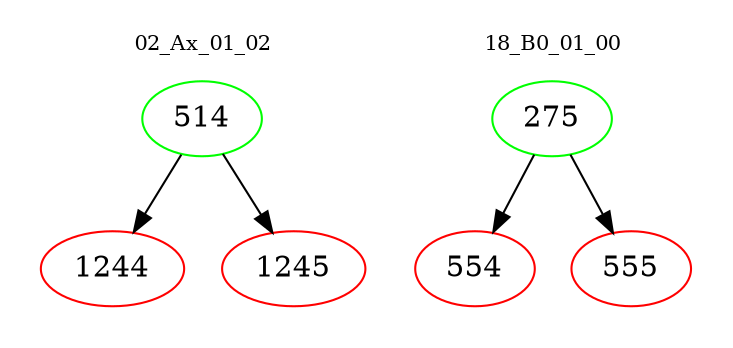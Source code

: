 digraph{
subgraph cluster_0 {
color = white
label = "02_Ax_01_02";
fontsize=10;
T0_514 [label="514", color="green"]
T0_514 -> T0_1244 [color="black"]
T0_1244 [label="1244", color="red"]
T0_514 -> T0_1245 [color="black"]
T0_1245 [label="1245", color="red"]
}
subgraph cluster_1 {
color = white
label = "18_B0_01_00";
fontsize=10;
T1_275 [label="275", color="green"]
T1_275 -> T1_554 [color="black"]
T1_554 [label="554", color="red"]
T1_275 -> T1_555 [color="black"]
T1_555 [label="555", color="red"]
}
}
